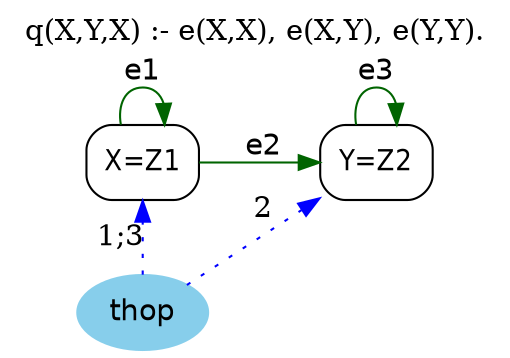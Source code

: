 digraph G {
	graph [bb="0,0,221,164",
		label="q(X,Y,X) :- e(X,X), e(X,Y), e(Y,Y).",
		labelloc=t,
		lheight=0.21,
		lp="110.5,152.5",
		lwidth=2.85,
		rankdir=LR
	];
	node [label="\N"];
	X	 [fontname="Helvetica-Narrow",
		height=0.5,
		label="X=Z1",
		pos="57.5,90",
		shape=box,
		style=rounded,
		width=0.75];
	X -> X	 [color=darkgreen,
		fontname=helvetica,
		label=e1,
		lp="57.5,133.5",
		pos="e,67.269,108.15 47.731,108.15 46.228,117.54 49.484,126 57.5,126 62.385,126 65.502,122.86 66.852,118.28"];
	Y	 [fontname="Helvetica-Narrow",
		height=0.5,
		label="Y=Z2",
		pos="165.1,90",
		shape=box,
		style=rounded,
		width=0.75];
	X -> Y	 [color=darkgreen,
		fontname=helvetica,
		label=e2,
		lp="112.1,97.5",
		pos="e,137.95,90 84.651,90 97.649,90 113.42,90 127.55,90"];
	Y -> Y	 [color=darkgreen,
		fontname=helvetica,
		label=e3,
		lp="165.1,133.5",
		pos="e,174.5,108.15 155.69,108.15 154.24,117.54 157.38,126 165.1,126 169.8,126 172.8,122.86 174.1,118.28"];
	thop	 [color=skyblue,
		fillcolor=skyblue,
		fontname=helvetica,
		height=0.5,
		pos="57.5,18",
		shape=oval,
		style="filled,rounded",
		width=0.79437];
	thop -> X	 [color=blue,
		constraint=false,
		label="1;3",
		lp="47,54",
		pos="e,57.5,71.587 57.5,36.169 57.5,43.869 57.5,53.026 57.5,61.583",
		style=dotted];
	thop -> Y	 [color=blue,
		constraint=false,
		label=2,
		lp="112.1,65.5",
		pos="e,138.19,71.997 77.235,31.206 91.804,40.955 112.04,54.493 129.41,66.12",
		style=dotted];
}
